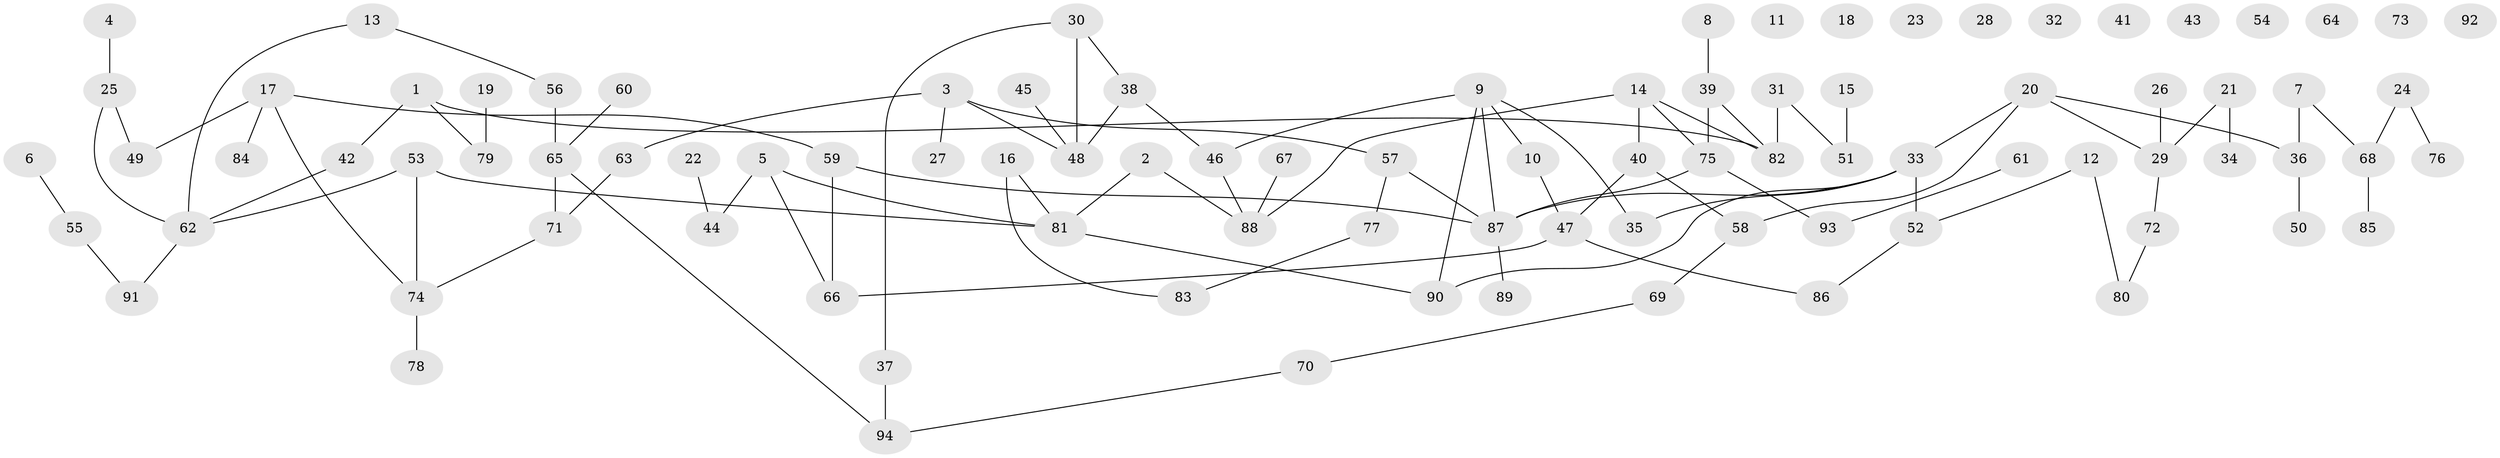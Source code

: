 // Generated by graph-tools (version 1.1) at 2025/13/03/09/25 04:13:05]
// undirected, 94 vertices, 103 edges
graph export_dot {
graph [start="1"]
  node [color=gray90,style=filled];
  1;
  2;
  3;
  4;
  5;
  6;
  7;
  8;
  9;
  10;
  11;
  12;
  13;
  14;
  15;
  16;
  17;
  18;
  19;
  20;
  21;
  22;
  23;
  24;
  25;
  26;
  27;
  28;
  29;
  30;
  31;
  32;
  33;
  34;
  35;
  36;
  37;
  38;
  39;
  40;
  41;
  42;
  43;
  44;
  45;
  46;
  47;
  48;
  49;
  50;
  51;
  52;
  53;
  54;
  55;
  56;
  57;
  58;
  59;
  60;
  61;
  62;
  63;
  64;
  65;
  66;
  67;
  68;
  69;
  70;
  71;
  72;
  73;
  74;
  75;
  76;
  77;
  78;
  79;
  80;
  81;
  82;
  83;
  84;
  85;
  86;
  87;
  88;
  89;
  90;
  91;
  92;
  93;
  94;
  1 -- 42;
  1 -- 79;
  1 -- 82;
  2 -- 81;
  2 -- 88;
  3 -- 27;
  3 -- 48;
  3 -- 57;
  3 -- 63;
  4 -- 25;
  5 -- 44;
  5 -- 66;
  5 -- 81;
  6 -- 55;
  7 -- 36;
  7 -- 68;
  8 -- 39;
  9 -- 10;
  9 -- 35;
  9 -- 46;
  9 -- 87;
  9 -- 90;
  10 -- 47;
  12 -- 52;
  12 -- 80;
  13 -- 56;
  13 -- 62;
  14 -- 40;
  14 -- 75;
  14 -- 82;
  14 -- 88;
  15 -- 51;
  16 -- 81;
  16 -- 83;
  17 -- 49;
  17 -- 59;
  17 -- 74;
  17 -- 84;
  19 -- 79;
  20 -- 29;
  20 -- 33;
  20 -- 36;
  20 -- 58;
  21 -- 29;
  21 -- 34;
  22 -- 44;
  24 -- 68;
  24 -- 76;
  25 -- 49;
  25 -- 62;
  26 -- 29;
  29 -- 72;
  30 -- 37;
  30 -- 38;
  30 -- 48;
  31 -- 51;
  31 -- 82;
  33 -- 35;
  33 -- 52;
  33 -- 87;
  33 -- 90;
  36 -- 50;
  37 -- 94;
  38 -- 46;
  38 -- 48;
  39 -- 75;
  39 -- 82;
  40 -- 47;
  40 -- 58;
  42 -- 62;
  45 -- 48;
  46 -- 88;
  47 -- 66;
  47 -- 86;
  52 -- 86;
  53 -- 62;
  53 -- 74;
  53 -- 81;
  55 -- 91;
  56 -- 65;
  57 -- 77;
  57 -- 87;
  58 -- 69;
  59 -- 66;
  59 -- 87;
  60 -- 65;
  61 -- 93;
  62 -- 91;
  63 -- 71;
  65 -- 71;
  65 -- 94;
  67 -- 88;
  68 -- 85;
  69 -- 70;
  70 -- 94;
  71 -- 74;
  72 -- 80;
  74 -- 78;
  75 -- 87;
  75 -- 93;
  77 -- 83;
  81 -- 90;
  87 -- 89;
}
